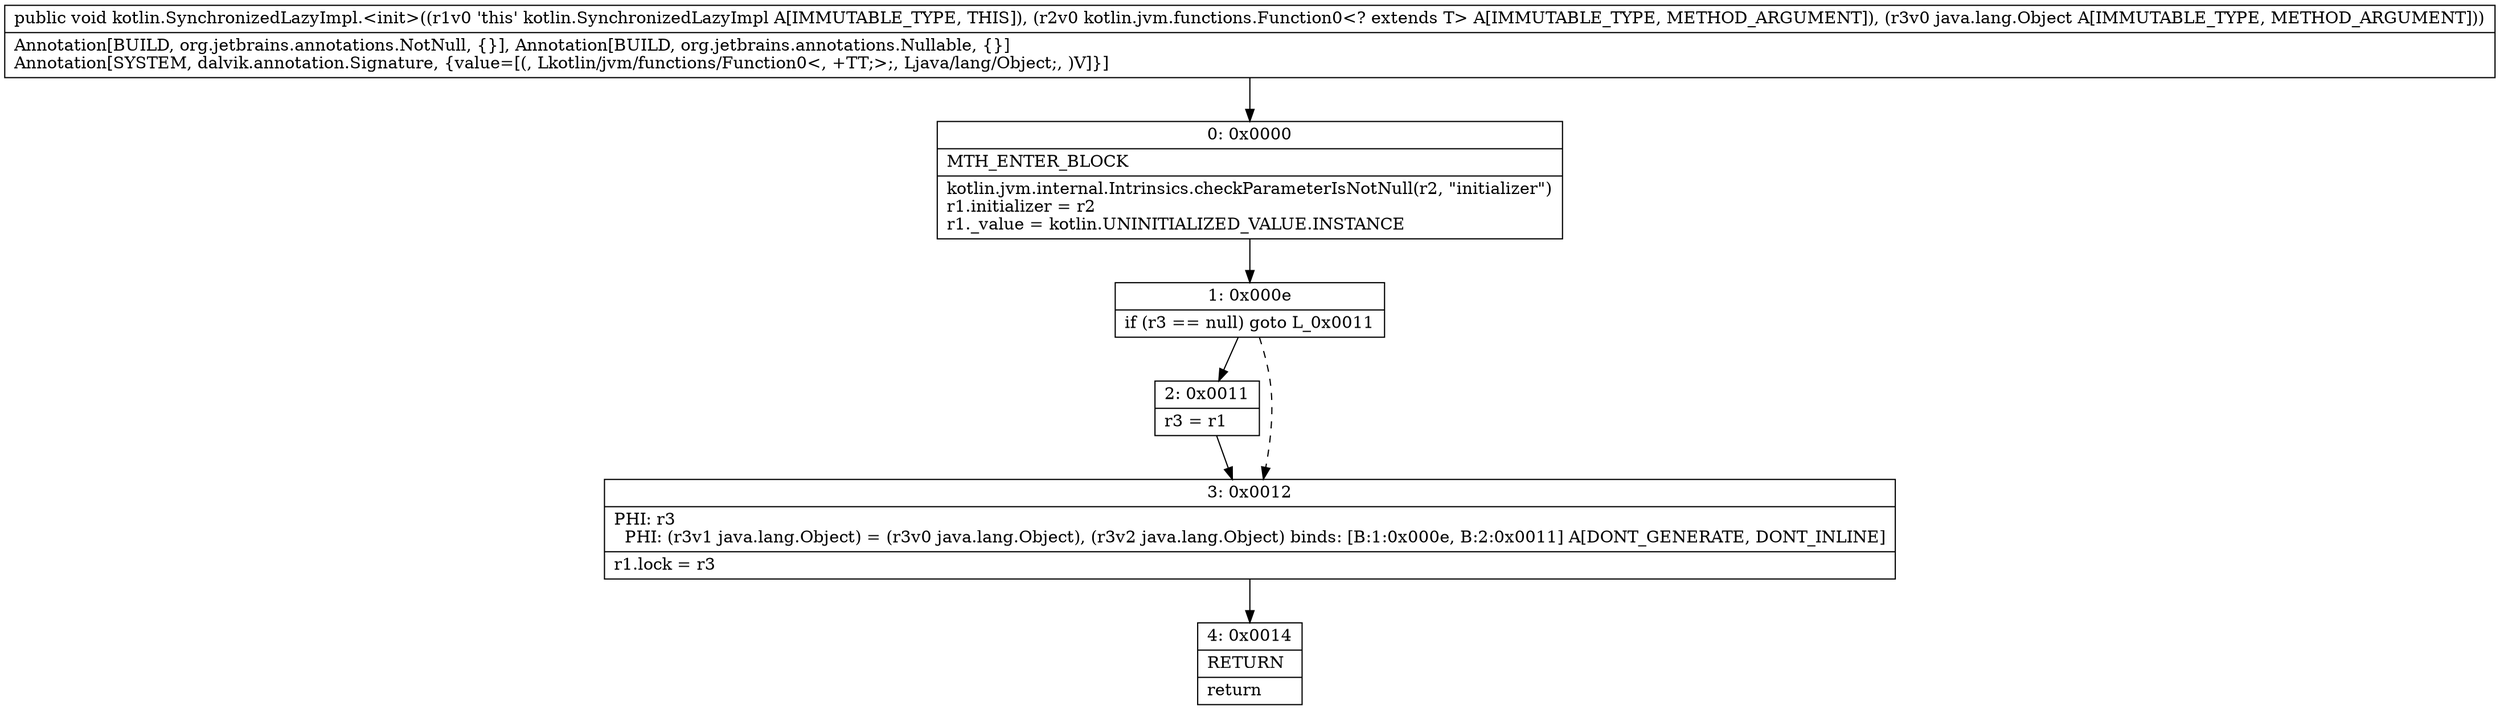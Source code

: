 digraph "CFG forkotlin.SynchronizedLazyImpl.\<init\>(Lkotlin\/jvm\/functions\/Function0;Ljava\/lang\/Object;)V" {
Node_0 [shape=record,label="{0\:\ 0x0000|MTH_ENTER_BLOCK\l|kotlin.jvm.internal.Intrinsics.checkParameterIsNotNull(r2, \"initializer\")\lr1.initializer = r2\lr1._value = kotlin.UNINITIALIZED_VALUE.INSTANCE\l}"];
Node_1 [shape=record,label="{1\:\ 0x000e|if (r3 == null) goto L_0x0011\l}"];
Node_2 [shape=record,label="{2\:\ 0x0011|r3 = r1\l}"];
Node_3 [shape=record,label="{3\:\ 0x0012|PHI: r3 \l  PHI: (r3v1 java.lang.Object) = (r3v0 java.lang.Object), (r3v2 java.lang.Object) binds: [B:1:0x000e, B:2:0x0011] A[DONT_GENERATE, DONT_INLINE]\l|r1.lock = r3\l}"];
Node_4 [shape=record,label="{4\:\ 0x0014|RETURN\l|return\l}"];
MethodNode[shape=record,label="{public void kotlin.SynchronizedLazyImpl.\<init\>((r1v0 'this' kotlin.SynchronizedLazyImpl A[IMMUTABLE_TYPE, THIS]), (r2v0 kotlin.jvm.functions.Function0\<? extends T\> A[IMMUTABLE_TYPE, METHOD_ARGUMENT]), (r3v0 java.lang.Object A[IMMUTABLE_TYPE, METHOD_ARGUMENT]))  | Annotation[BUILD, org.jetbrains.annotations.NotNull, \{\}], Annotation[BUILD, org.jetbrains.annotations.Nullable, \{\}]\lAnnotation[SYSTEM, dalvik.annotation.Signature, \{value=[(, Lkotlin\/jvm\/functions\/Function0\<, +TT;\>;, Ljava\/lang\/Object;, )V]\}]\l}"];
MethodNode -> Node_0;
Node_0 -> Node_1;
Node_1 -> Node_2;
Node_1 -> Node_3[style=dashed];
Node_2 -> Node_3;
Node_3 -> Node_4;
}

